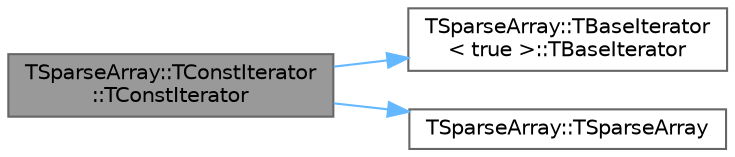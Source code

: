 digraph "TSparseArray::TConstIterator::TConstIterator"
{
 // INTERACTIVE_SVG=YES
 // LATEX_PDF_SIZE
  bgcolor="transparent";
  edge [fontname=Helvetica,fontsize=10,labelfontname=Helvetica,labelfontsize=10];
  node [fontname=Helvetica,fontsize=10,shape=box,height=0.2,width=0.4];
  rankdir="LR";
  Node1 [id="Node000001",label="TSparseArray::TConstIterator\l::TConstIterator",height=0.2,width=0.4,color="gray40", fillcolor="grey60", style="filled", fontcolor="black",tooltip=" "];
  Node1 -> Node2 [id="edge1_Node000001_Node000002",color="steelblue1",style="solid",tooltip=" "];
  Node2 [id="Node000002",label="TSparseArray::TBaseIterator\l\< true \>::TBaseIterator",height=0.2,width=0.4,color="grey40", fillcolor="white", style="filled",URL="$dc/d65/classTSparseArray_1_1TBaseIterator.html#ad823f79e9b0fb88ea2adcc3742728c11",tooltip=" "];
  Node1 -> Node3 [id="edge2_Node000001_Node000003",color="steelblue1",style="solid",tooltip=" "];
  Node3 [id="Node000003",label="TSparseArray::TSparseArray",height=0.2,width=0.4,color="grey40", fillcolor="white", style="filled",URL="$d0/db8/classTSparseArray.html#a485079d7197de55adb3f3283a308458d",tooltip=" "];
}
